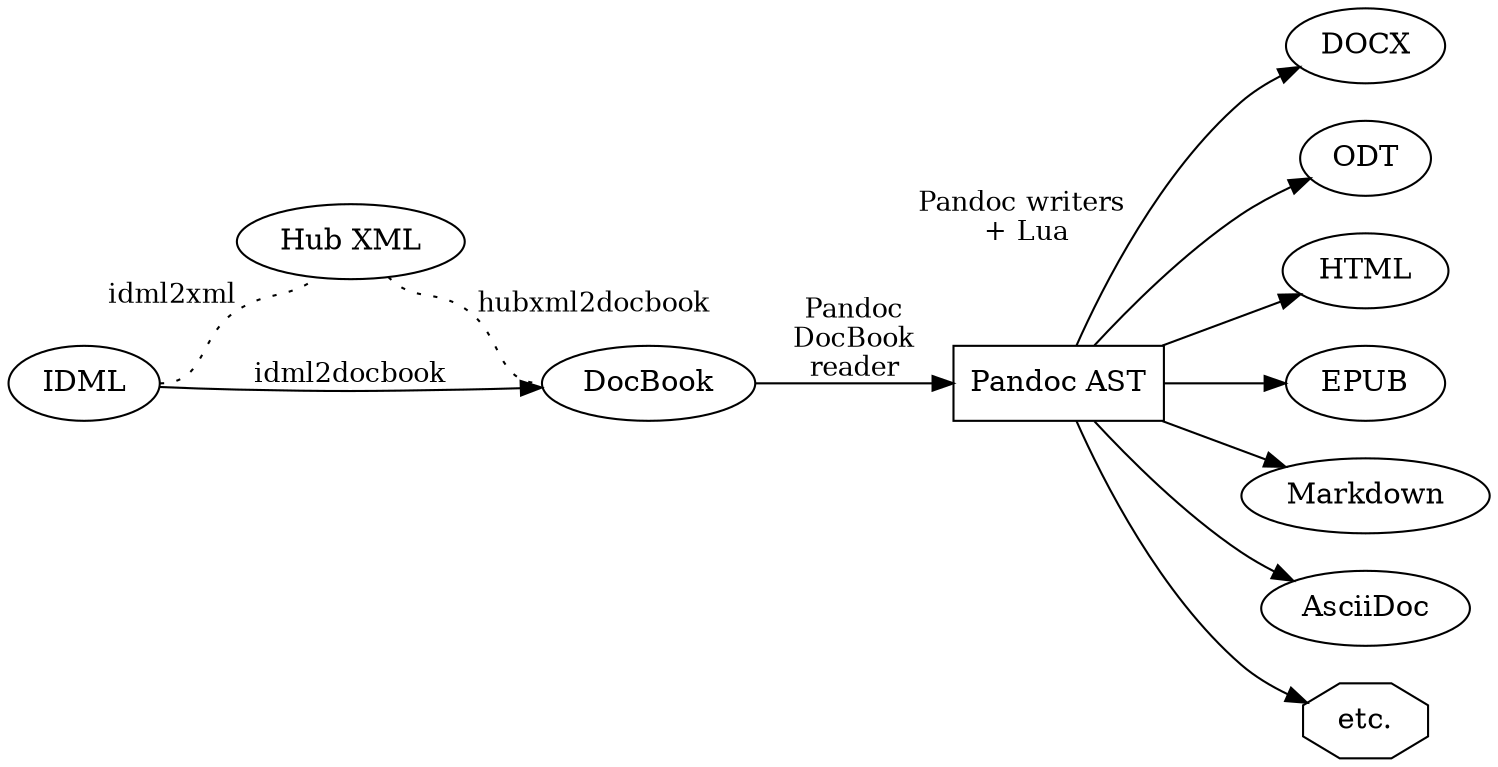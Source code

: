 digraph conversions {
    // bgcolor="transparent"
    rankdir="LR"
    p [shape=box label="Pandoc AST"]
    "IDML":e -> "Hub XML":sw [xlabel="\nidml2xml" style="dotted" fontsize=13 arrowhead=none];
    "Hub XML":se -> "DocBook":w [xlabel="\nhubxml2docbook" style="dotted" fontsize=13 arrowhead=none];
    "IDML" -> "DocBook" [label="\n\nidml2docbook" labelloc="b" fontsize=13];
    "DocBook" -> p [label="Pandoc\nDocBook\nreader" fontsize=13];
    p -> "DOCX" [xlabel="Pandoc writers    \n + Lua    " fontsize=13];
    p -> "ODT";
    p -> "HTML";
    p -> "EPUB";
    p -> "Markdown";
    p -> "AsciiDoc";
    etc [shape=octagon label="etc."]
    p -> etc;
}